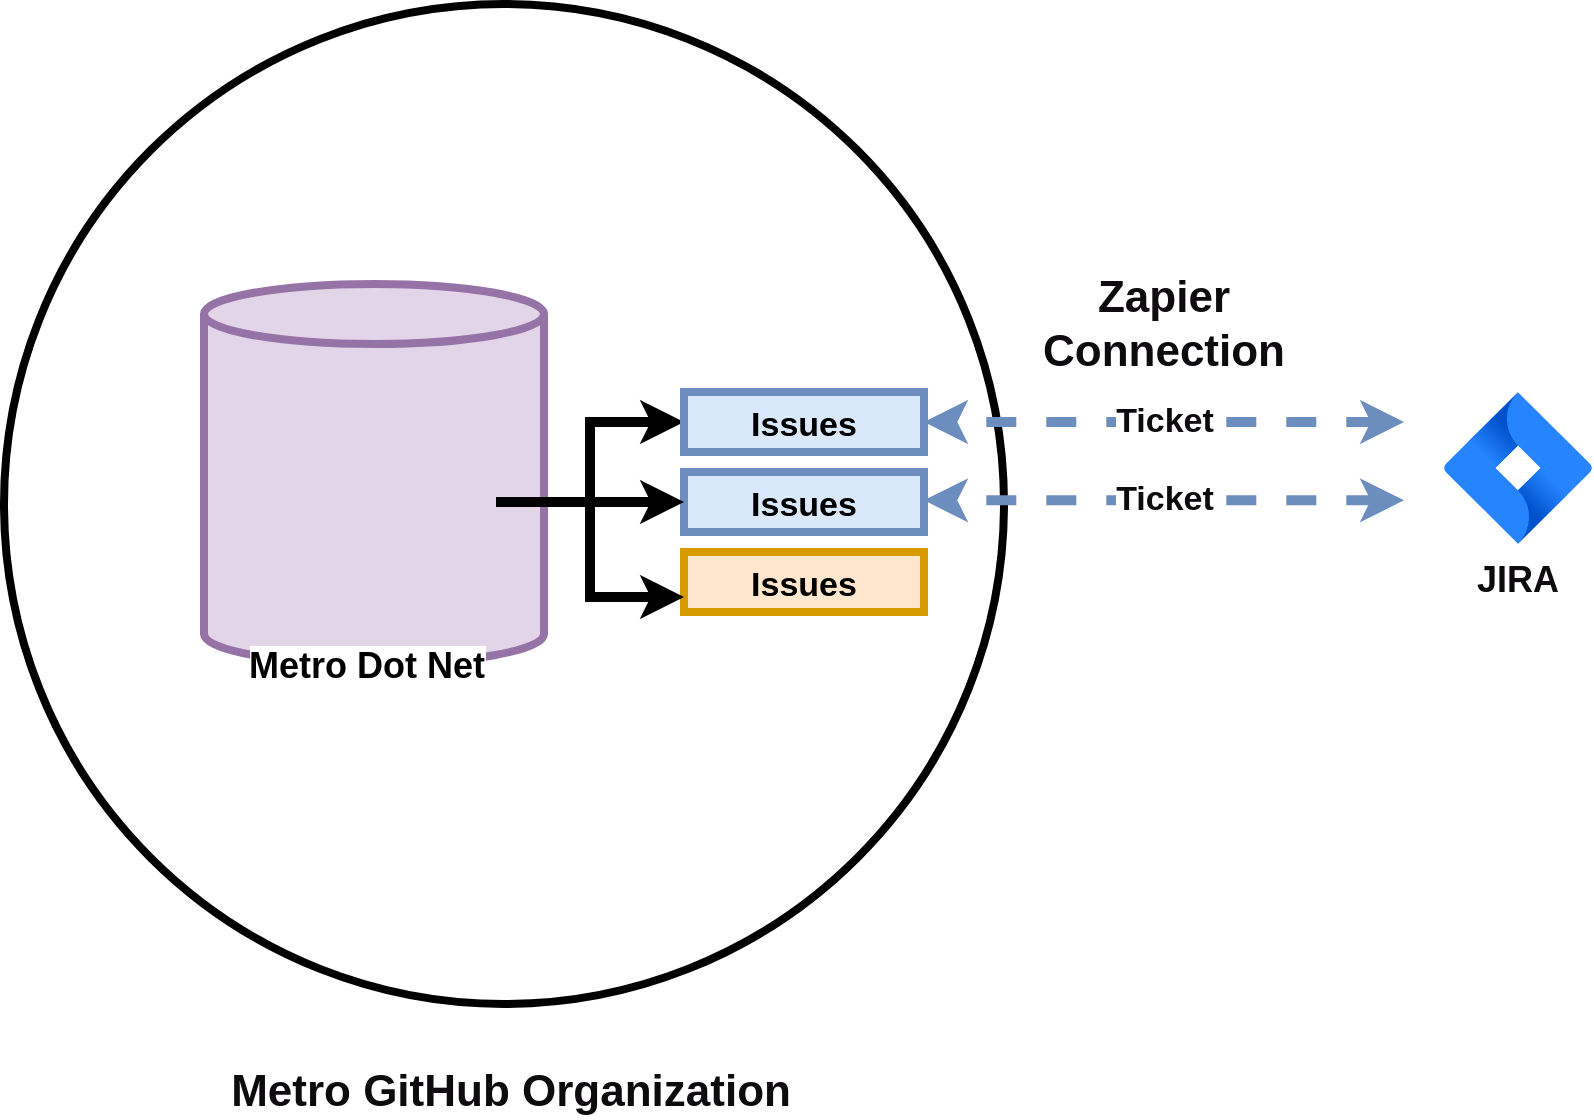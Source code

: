 <mxfile version="15.2.7" type="github"><diagram id="FKSJXAtUUYXiUyA9saFj" name="Page-1"><mxGraphModel dx="782" dy="370" grid="1" gridSize="10" guides="1" tooltips="1" connect="1" arrows="1" fold="1" page="1" pageScale="1" pageWidth="850" pageHeight="1100" math="0" shadow="0"><root><mxCell id="0"/><mxCell id="1" parent="0"/><mxCell id="E5Hq7YeacbNTMJt34GD6-4" value="" style="ellipse;whiteSpace=wrap;html=1;aspect=fixed;verticalAlign=middle;strokeWidth=4;comic=0;movable=0;resizable=0;editable=0;" parent="1" vertex="1"><mxGeometry x="130" y="40" width="500" height="500" as="geometry"/></mxCell><mxCell id="E5Hq7YeacbNTMJt34GD6-17" value="" style="shape=cylinder3;whiteSpace=wrap;html=1;boundedLbl=1;backgroundOutline=1;size=15;comic=0;fontSize=18;strokeWidth=4;verticalAlign=middle;fillColor=#e1d5e7;strokeColor=#9673a6;" parent="1" vertex="1"><mxGeometry x="230" y="180" width="170" height="190" as="geometry"/></mxCell><mxCell id="E5Hq7YeacbNTMJt34GD6-9" value="Metro Dot Net" style="shape=image;html=1;verticalAlign=top;verticalLabelPosition=bottom;labelBackgroundColor=#ffffff;imageAspect=0;aspect=fixed;image=https://cdn0.iconfinder.com/data/icons/octicons/1024/repo-128.png;fontStyle=1;fontSize=18;" parent="1" vertex="1"><mxGeometry x="246" y="224" width="130" height="130" as="geometry"/></mxCell><mxCell id="E5Hq7YeacbNTMJt34GD6-13" value="Metro GitHub Organization" style="shape=image;html=1;verticalAlign=middle;verticalLabelPosition=bottom;labelBackgroundColor=#ffffff;imageAspect=0;aspect=fixed;image=https://cdn4.iconfinder.com/data/icons/ionicons/512/icon-social-github-outline-128.png;fontColor=#0E0B0F;fontStyle=1;fontSize=22;" parent="1" vertex="1"><mxGeometry x="343" y="464" width="80" height="80" as="geometry"/></mxCell><mxCell id="E5Hq7YeacbNTMJt34GD6-19" value="" style="endArrow=classic;html=1;fontSize=18;fontColor=#0E0B0F;entryX=0;entryY=0.5;entryDx=0;entryDy=0;rounded=0;edgeStyle=orthogonalEdgeStyle;strokeWidth=5;" parent="1" source="E5Hq7YeacbNTMJt34GD6-9" target="E5Hq7YeacbNTMJt34GD6-20" edge="1"><mxGeometry width="50" height="50" relative="1" as="geometry"><mxPoint x="390" y="280" as="sourcePoint"/><mxPoint x="490" y="245" as="targetPoint"/></mxGeometry></mxCell><mxCell id="E5Hq7YeacbNTMJt34GD6-20" value="Issues" style="rounded=0;whiteSpace=wrap;html=1;comic=0;fontSize=17;strokeWidth=4;verticalAlign=top;fontStyle=1;fillColor=#dae8fc;strokeColor=#6c8ebf;" parent="1" vertex="1"><mxGeometry x="470" y="234" width="120" height="30" as="geometry"/></mxCell><mxCell id="E5Hq7YeacbNTMJt34GD6-21" value="Issues" style="rounded=0;whiteSpace=wrap;html=1;comic=0;fontSize=17;strokeWidth=4;verticalAlign=top;fontStyle=1;fillColor=#dae8fc;strokeColor=#6c8ebf;" parent="1" vertex="1"><mxGeometry x="470" y="274" width="120" height="30" as="geometry"/></mxCell><mxCell id="E5Hq7YeacbNTMJt34GD6-23" value="Issues" style="rounded=0;whiteSpace=wrap;html=1;comic=0;fontSize=17;strokeWidth=4;verticalAlign=top;fontStyle=1;fillColor=#ffe6cc;strokeColor=#d79b00;" parent="1" vertex="1"><mxGeometry x="470" y="314" width="120" height="30" as="geometry"/></mxCell><mxCell id="E5Hq7YeacbNTMJt34GD6-24" value="" style="endArrow=classic;html=1;fontSize=18;fontColor=#0E0B0F;rounded=0;edgeStyle=orthogonalEdgeStyle;strokeWidth=5;entryX=0;entryY=0.5;entryDx=0;entryDy=0;" parent="1" source="E5Hq7YeacbNTMJt34GD6-9" target="E5Hq7YeacbNTMJt34GD6-21" edge="1"><mxGeometry width="50" height="50" relative="1" as="geometry"><mxPoint x="395.0" y="300" as="sourcePoint"/><mxPoint x="460" y="290" as="targetPoint"/></mxGeometry></mxCell><mxCell id="E5Hq7YeacbNTMJt34GD6-25" value="" style="endArrow=classic;html=1;fontSize=18;fontColor=#0E0B0F;entryX=0;entryY=0.75;entryDx=0;entryDy=0;rounded=0;edgeStyle=orthogonalEdgeStyle;strokeWidth=5;" parent="1" source="E5Hq7YeacbNTMJt34GD6-9" target="E5Hq7YeacbNTMJt34GD6-23" edge="1"><mxGeometry width="50" height="50" relative="1" as="geometry"><mxPoint x="395.0" y="300" as="sourcePoint"/><mxPoint x="480" y="235" as="targetPoint"/></mxGeometry></mxCell><mxCell id="E5Hq7YeacbNTMJt34GD6-26" value="Ticket" style="endArrow=classic;startArrow=classic;html=1;fontSize=17;fontColor=#0E0B0F;strokeWidth=5;entryX=1;entryY=0.5;entryDx=0;entryDy=0;dashed=1;fillColor=#dae8fc;strokeColor=#6c8ebf;fontStyle=1" parent="1" target="E5Hq7YeacbNTMJt34GD6-20" edge="1"><mxGeometry width="50" height="50" relative="1" as="geometry"><mxPoint x="830" y="249" as="sourcePoint"/><mxPoint x="600" y="360" as="targetPoint"/></mxGeometry></mxCell><mxCell id="E5Hq7YeacbNTMJt34GD6-27" value="Ticket" style="endArrow=classic;startArrow=classic;html=1;fontSize=17;fontColor=#0E0B0F;strokeWidth=5;entryX=1;entryY=0.5;entryDx=0;entryDy=0;dashed=1;fillColor=#dae8fc;strokeColor=#6c8ebf;fontStyle=1" parent="1" edge="1"><mxGeometry width="50" height="50" relative="1" as="geometry"><mxPoint x="830" y="288.17" as="sourcePoint"/><mxPoint x="590" y="288.17" as="targetPoint"/></mxGeometry></mxCell><mxCell id="E5Hq7YeacbNTMJt34GD6-28" value="JIRA" style="image;image=img/lib/atlassian/Jira_Software_Logo.svg;comic=0;fontSize=18;fontColor=#0E0B0F;strokeWidth=4;verticalAlign=top;fontStyle=1" parent="1" vertex="1"><mxGeometry x="850" y="234" width="74" height="76" as="geometry"/></mxCell><mxCell id="E5Hq7YeacbNTMJt34GD6-30" value="Zapier Connection" style="text;html=1;strokeColor=none;fillColor=none;align=center;verticalAlign=middle;whiteSpace=wrap;rounded=0;comic=0;fontSize=22;fontColor=#0E0B0F;fontStyle=1" parent="1" vertex="1"><mxGeometry x="640" y="190" width="140" height="20" as="geometry"/></mxCell></root></mxGraphModel></diagram></mxfile>